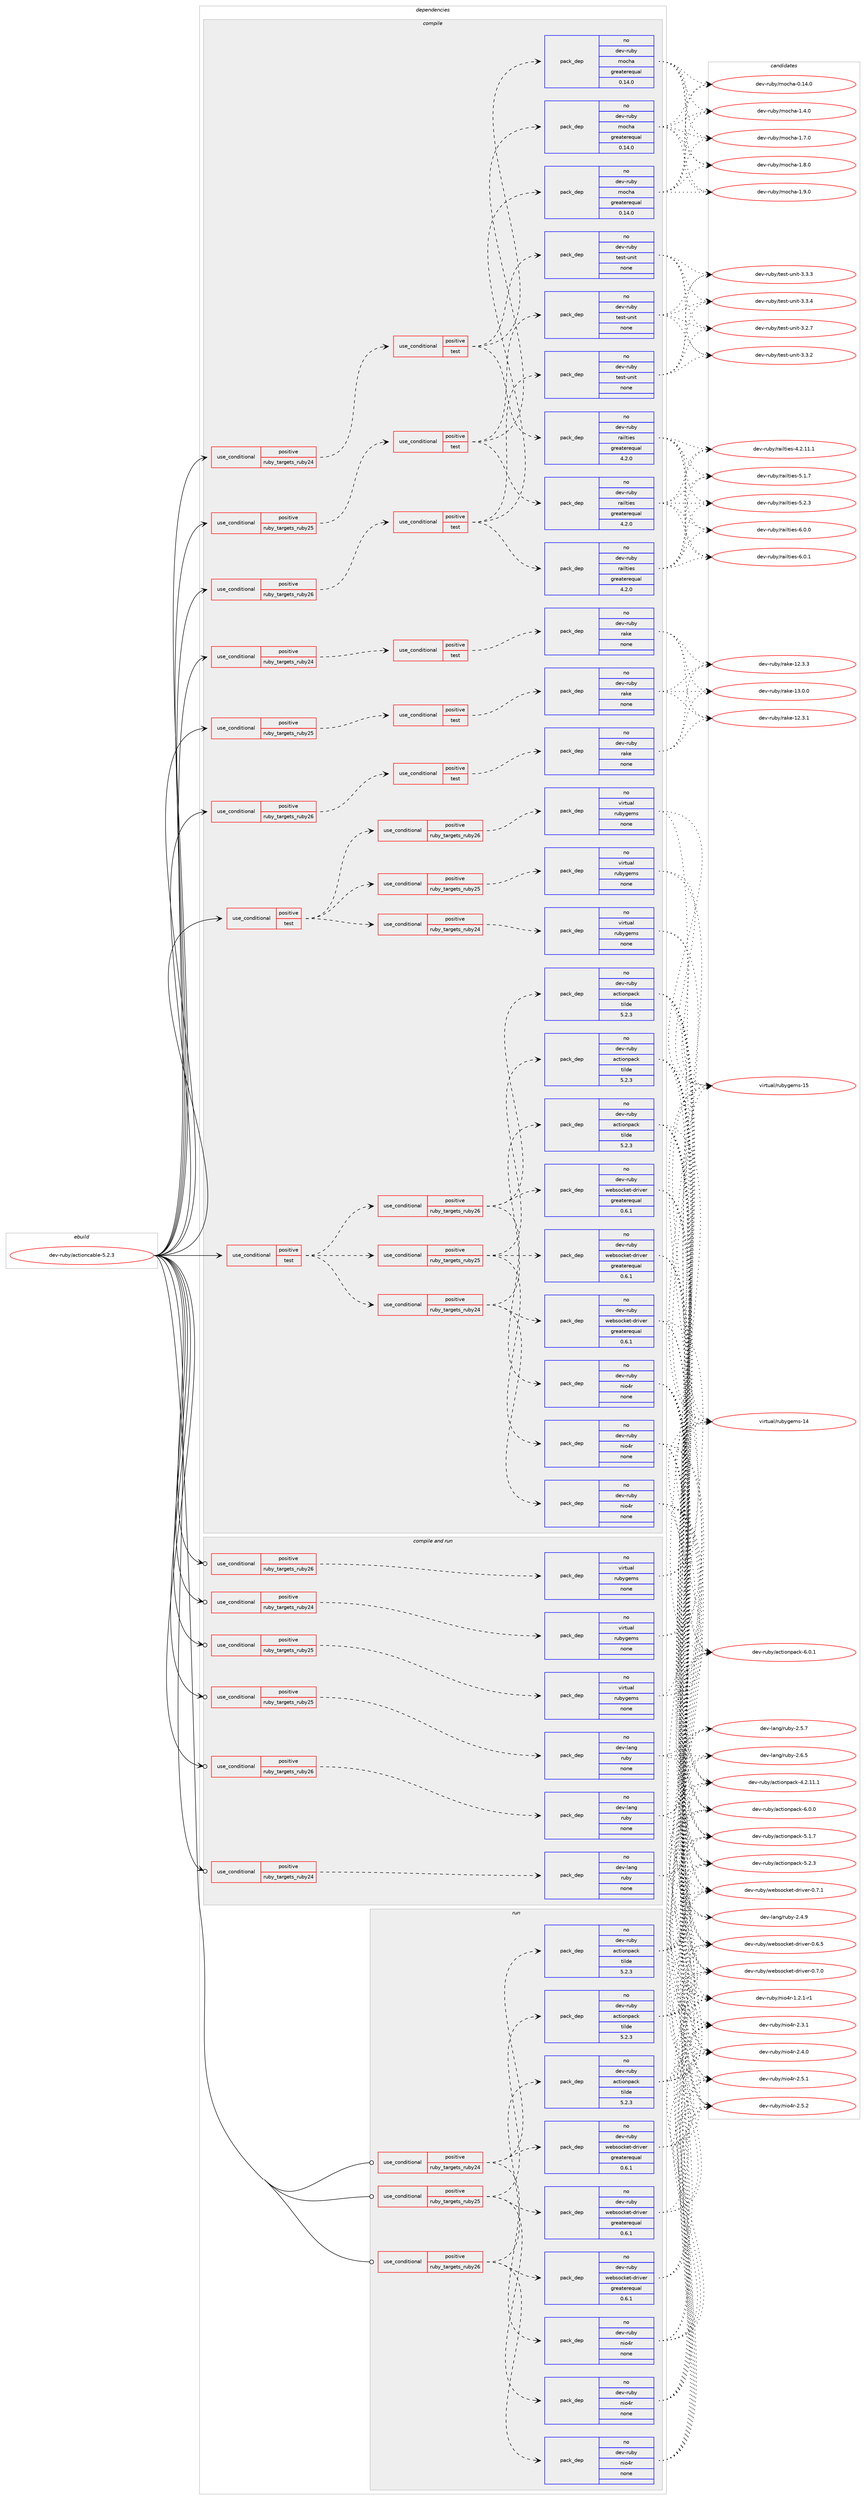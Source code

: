 digraph prolog {

# *************
# Graph options
# *************

newrank=true;
concentrate=true;
compound=true;
graph [rankdir=LR,fontname=Helvetica,fontsize=10,ranksep=1.5];#, ranksep=2.5, nodesep=0.2];
edge  [arrowhead=vee];
node  [fontname=Helvetica,fontsize=10];

# **********
# The ebuild
# **********

subgraph cluster_leftcol {
color=gray;
rank=same;
label=<<i>ebuild</i>>;
id [label="dev-ruby/actioncable-5.2.3", color=red, width=4, href="../dev-ruby/actioncable-5.2.3.svg"];
}

# ****************
# The dependencies
# ****************

subgraph cluster_midcol {
color=gray;
label=<<i>dependencies</i>>;
subgraph cluster_compile {
fillcolor="#eeeeee";
style=filled;
label=<<i>compile</i>>;
subgraph cond156810 {
dependency673893 [label=<<TABLE BORDER="0" CELLBORDER="1" CELLSPACING="0" CELLPADDING="4"><TR><TD ROWSPAN="3" CELLPADDING="10">use_conditional</TD></TR><TR><TD>positive</TD></TR><TR><TD>ruby_targets_ruby24</TD></TR></TABLE>>, shape=none, color=red];
subgraph cond156811 {
dependency673894 [label=<<TABLE BORDER="0" CELLBORDER="1" CELLSPACING="0" CELLPADDING="4"><TR><TD ROWSPAN="3" CELLPADDING="10">use_conditional</TD></TR><TR><TD>positive</TD></TR><TR><TD>test</TD></TR></TABLE>>, shape=none, color=red];
subgraph pack505177 {
dependency673895 [label=<<TABLE BORDER="0" CELLBORDER="1" CELLSPACING="0" CELLPADDING="4" WIDTH="220"><TR><TD ROWSPAN="6" CELLPADDING="30">pack_dep</TD></TR><TR><TD WIDTH="110">no</TD></TR><TR><TD>dev-ruby</TD></TR><TR><TD>railties</TD></TR><TR><TD>greaterequal</TD></TR><TR><TD>4.2.0</TD></TR></TABLE>>, shape=none, color=blue];
}
dependency673894:e -> dependency673895:w [weight=20,style="dashed",arrowhead="vee"];
subgraph pack505178 {
dependency673896 [label=<<TABLE BORDER="0" CELLBORDER="1" CELLSPACING="0" CELLPADDING="4" WIDTH="220"><TR><TD ROWSPAN="6" CELLPADDING="30">pack_dep</TD></TR><TR><TD WIDTH="110">no</TD></TR><TR><TD>dev-ruby</TD></TR><TR><TD>test-unit</TD></TR><TR><TD>none</TD></TR><TR><TD></TD></TR></TABLE>>, shape=none, color=blue];
}
dependency673894:e -> dependency673896:w [weight=20,style="dashed",arrowhead="vee"];
subgraph pack505179 {
dependency673897 [label=<<TABLE BORDER="0" CELLBORDER="1" CELLSPACING="0" CELLPADDING="4" WIDTH="220"><TR><TD ROWSPAN="6" CELLPADDING="30">pack_dep</TD></TR><TR><TD WIDTH="110">no</TD></TR><TR><TD>dev-ruby</TD></TR><TR><TD>mocha</TD></TR><TR><TD>greaterequal</TD></TR><TR><TD>0.14.0</TD></TR></TABLE>>, shape=none, color=blue];
}
dependency673894:e -> dependency673897:w [weight=20,style="dashed",arrowhead="vee"];
}
dependency673893:e -> dependency673894:w [weight=20,style="dashed",arrowhead="vee"];
}
id:e -> dependency673893:w [weight=20,style="solid",arrowhead="vee"];
subgraph cond156812 {
dependency673898 [label=<<TABLE BORDER="0" CELLBORDER="1" CELLSPACING="0" CELLPADDING="4"><TR><TD ROWSPAN="3" CELLPADDING="10">use_conditional</TD></TR><TR><TD>positive</TD></TR><TR><TD>ruby_targets_ruby24</TD></TR></TABLE>>, shape=none, color=red];
subgraph cond156813 {
dependency673899 [label=<<TABLE BORDER="0" CELLBORDER="1" CELLSPACING="0" CELLPADDING="4"><TR><TD ROWSPAN="3" CELLPADDING="10">use_conditional</TD></TR><TR><TD>positive</TD></TR><TR><TD>test</TD></TR></TABLE>>, shape=none, color=red];
subgraph pack505180 {
dependency673900 [label=<<TABLE BORDER="0" CELLBORDER="1" CELLSPACING="0" CELLPADDING="4" WIDTH="220"><TR><TD ROWSPAN="6" CELLPADDING="30">pack_dep</TD></TR><TR><TD WIDTH="110">no</TD></TR><TR><TD>dev-ruby</TD></TR><TR><TD>rake</TD></TR><TR><TD>none</TD></TR><TR><TD></TD></TR></TABLE>>, shape=none, color=blue];
}
dependency673899:e -> dependency673900:w [weight=20,style="dashed",arrowhead="vee"];
}
dependency673898:e -> dependency673899:w [weight=20,style="dashed",arrowhead="vee"];
}
id:e -> dependency673898:w [weight=20,style="solid",arrowhead="vee"];
subgraph cond156814 {
dependency673901 [label=<<TABLE BORDER="0" CELLBORDER="1" CELLSPACING="0" CELLPADDING="4"><TR><TD ROWSPAN="3" CELLPADDING="10">use_conditional</TD></TR><TR><TD>positive</TD></TR><TR><TD>ruby_targets_ruby25</TD></TR></TABLE>>, shape=none, color=red];
subgraph cond156815 {
dependency673902 [label=<<TABLE BORDER="0" CELLBORDER="1" CELLSPACING="0" CELLPADDING="4"><TR><TD ROWSPAN="3" CELLPADDING="10">use_conditional</TD></TR><TR><TD>positive</TD></TR><TR><TD>test</TD></TR></TABLE>>, shape=none, color=red];
subgraph pack505181 {
dependency673903 [label=<<TABLE BORDER="0" CELLBORDER="1" CELLSPACING="0" CELLPADDING="4" WIDTH="220"><TR><TD ROWSPAN="6" CELLPADDING="30">pack_dep</TD></TR><TR><TD WIDTH="110">no</TD></TR><TR><TD>dev-ruby</TD></TR><TR><TD>railties</TD></TR><TR><TD>greaterequal</TD></TR><TR><TD>4.2.0</TD></TR></TABLE>>, shape=none, color=blue];
}
dependency673902:e -> dependency673903:w [weight=20,style="dashed",arrowhead="vee"];
subgraph pack505182 {
dependency673904 [label=<<TABLE BORDER="0" CELLBORDER="1" CELLSPACING="0" CELLPADDING="4" WIDTH="220"><TR><TD ROWSPAN="6" CELLPADDING="30">pack_dep</TD></TR><TR><TD WIDTH="110">no</TD></TR><TR><TD>dev-ruby</TD></TR><TR><TD>test-unit</TD></TR><TR><TD>none</TD></TR><TR><TD></TD></TR></TABLE>>, shape=none, color=blue];
}
dependency673902:e -> dependency673904:w [weight=20,style="dashed",arrowhead="vee"];
subgraph pack505183 {
dependency673905 [label=<<TABLE BORDER="0" CELLBORDER="1" CELLSPACING="0" CELLPADDING="4" WIDTH="220"><TR><TD ROWSPAN="6" CELLPADDING="30">pack_dep</TD></TR><TR><TD WIDTH="110">no</TD></TR><TR><TD>dev-ruby</TD></TR><TR><TD>mocha</TD></TR><TR><TD>greaterequal</TD></TR><TR><TD>0.14.0</TD></TR></TABLE>>, shape=none, color=blue];
}
dependency673902:e -> dependency673905:w [weight=20,style="dashed",arrowhead="vee"];
}
dependency673901:e -> dependency673902:w [weight=20,style="dashed",arrowhead="vee"];
}
id:e -> dependency673901:w [weight=20,style="solid",arrowhead="vee"];
subgraph cond156816 {
dependency673906 [label=<<TABLE BORDER="0" CELLBORDER="1" CELLSPACING="0" CELLPADDING="4"><TR><TD ROWSPAN="3" CELLPADDING="10">use_conditional</TD></TR><TR><TD>positive</TD></TR><TR><TD>ruby_targets_ruby25</TD></TR></TABLE>>, shape=none, color=red];
subgraph cond156817 {
dependency673907 [label=<<TABLE BORDER="0" CELLBORDER="1" CELLSPACING="0" CELLPADDING="4"><TR><TD ROWSPAN="3" CELLPADDING="10">use_conditional</TD></TR><TR><TD>positive</TD></TR><TR><TD>test</TD></TR></TABLE>>, shape=none, color=red];
subgraph pack505184 {
dependency673908 [label=<<TABLE BORDER="0" CELLBORDER="1" CELLSPACING="0" CELLPADDING="4" WIDTH="220"><TR><TD ROWSPAN="6" CELLPADDING="30">pack_dep</TD></TR><TR><TD WIDTH="110">no</TD></TR><TR><TD>dev-ruby</TD></TR><TR><TD>rake</TD></TR><TR><TD>none</TD></TR><TR><TD></TD></TR></TABLE>>, shape=none, color=blue];
}
dependency673907:e -> dependency673908:w [weight=20,style="dashed",arrowhead="vee"];
}
dependency673906:e -> dependency673907:w [weight=20,style="dashed",arrowhead="vee"];
}
id:e -> dependency673906:w [weight=20,style="solid",arrowhead="vee"];
subgraph cond156818 {
dependency673909 [label=<<TABLE BORDER="0" CELLBORDER="1" CELLSPACING="0" CELLPADDING="4"><TR><TD ROWSPAN="3" CELLPADDING="10">use_conditional</TD></TR><TR><TD>positive</TD></TR><TR><TD>ruby_targets_ruby26</TD></TR></TABLE>>, shape=none, color=red];
subgraph cond156819 {
dependency673910 [label=<<TABLE BORDER="0" CELLBORDER="1" CELLSPACING="0" CELLPADDING="4"><TR><TD ROWSPAN="3" CELLPADDING="10">use_conditional</TD></TR><TR><TD>positive</TD></TR><TR><TD>test</TD></TR></TABLE>>, shape=none, color=red];
subgraph pack505185 {
dependency673911 [label=<<TABLE BORDER="0" CELLBORDER="1" CELLSPACING="0" CELLPADDING="4" WIDTH="220"><TR><TD ROWSPAN="6" CELLPADDING="30">pack_dep</TD></TR><TR><TD WIDTH="110">no</TD></TR><TR><TD>dev-ruby</TD></TR><TR><TD>railties</TD></TR><TR><TD>greaterequal</TD></TR><TR><TD>4.2.0</TD></TR></TABLE>>, shape=none, color=blue];
}
dependency673910:e -> dependency673911:w [weight=20,style="dashed",arrowhead="vee"];
subgraph pack505186 {
dependency673912 [label=<<TABLE BORDER="0" CELLBORDER="1" CELLSPACING="0" CELLPADDING="4" WIDTH="220"><TR><TD ROWSPAN="6" CELLPADDING="30">pack_dep</TD></TR><TR><TD WIDTH="110">no</TD></TR><TR><TD>dev-ruby</TD></TR><TR><TD>test-unit</TD></TR><TR><TD>none</TD></TR><TR><TD></TD></TR></TABLE>>, shape=none, color=blue];
}
dependency673910:e -> dependency673912:w [weight=20,style="dashed",arrowhead="vee"];
subgraph pack505187 {
dependency673913 [label=<<TABLE BORDER="0" CELLBORDER="1" CELLSPACING="0" CELLPADDING="4" WIDTH="220"><TR><TD ROWSPAN="6" CELLPADDING="30">pack_dep</TD></TR><TR><TD WIDTH="110">no</TD></TR><TR><TD>dev-ruby</TD></TR><TR><TD>mocha</TD></TR><TR><TD>greaterequal</TD></TR><TR><TD>0.14.0</TD></TR></TABLE>>, shape=none, color=blue];
}
dependency673910:e -> dependency673913:w [weight=20,style="dashed",arrowhead="vee"];
}
dependency673909:e -> dependency673910:w [weight=20,style="dashed",arrowhead="vee"];
}
id:e -> dependency673909:w [weight=20,style="solid",arrowhead="vee"];
subgraph cond156820 {
dependency673914 [label=<<TABLE BORDER="0" CELLBORDER="1" CELLSPACING="0" CELLPADDING="4"><TR><TD ROWSPAN="3" CELLPADDING="10">use_conditional</TD></TR><TR><TD>positive</TD></TR><TR><TD>ruby_targets_ruby26</TD></TR></TABLE>>, shape=none, color=red];
subgraph cond156821 {
dependency673915 [label=<<TABLE BORDER="0" CELLBORDER="1" CELLSPACING="0" CELLPADDING="4"><TR><TD ROWSPAN="3" CELLPADDING="10">use_conditional</TD></TR><TR><TD>positive</TD></TR><TR><TD>test</TD></TR></TABLE>>, shape=none, color=red];
subgraph pack505188 {
dependency673916 [label=<<TABLE BORDER="0" CELLBORDER="1" CELLSPACING="0" CELLPADDING="4" WIDTH="220"><TR><TD ROWSPAN="6" CELLPADDING="30">pack_dep</TD></TR><TR><TD WIDTH="110">no</TD></TR><TR><TD>dev-ruby</TD></TR><TR><TD>rake</TD></TR><TR><TD>none</TD></TR><TR><TD></TD></TR></TABLE>>, shape=none, color=blue];
}
dependency673915:e -> dependency673916:w [weight=20,style="dashed",arrowhead="vee"];
}
dependency673914:e -> dependency673915:w [weight=20,style="dashed",arrowhead="vee"];
}
id:e -> dependency673914:w [weight=20,style="solid",arrowhead="vee"];
subgraph cond156822 {
dependency673917 [label=<<TABLE BORDER="0" CELLBORDER="1" CELLSPACING="0" CELLPADDING="4"><TR><TD ROWSPAN="3" CELLPADDING="10">use_conditional</TD></TR><TR><TD>positive</TD></TR><TR><TD>test</TD></TR></TABLE>>, shape=none, color=red];
subgraph cond156823 {
dependency673918 [label=<<TABLE BORDER="0" CELLBORDER="1" CELLSPACING="0" CELLPADDING="4"><TR><TD ROWSPAN="3" CELLPADDING="10">use_conditional</TD></TR><TR><TD>positive</TD></TR><TR><TD>ruby_targets_ruby24</TD></TR></TABLE>>, shape=none, color=red];
subgraph pack505189 {
dependency673919 [label=<<TABLE BORDER="0" CELLBORDER="1" CELLSPACING="0" CELLPADDING="4" WIDTH="220"><TR><TD ROWSPAN="6" CELLPADDING="30">pack_dep</TD></TR><TR><TD WIDTH="110">no</TD></TR><TR><TD>dev-ruby</TD></TR><TR><TD>actionpack</TD></TR><TR><TD>tilde</TD></TR><TR><TD>5.2.3</TD></TR></TABLE>>, shape=none, color=blue];
}
dependency673918:e -> dependency673919:w [weight=20,style="dashed",arrowhead="vee"];
subgraph pack505190 {
dependency673920 [label=<<TABLE BORDER="0" CELLBORDER="1" CELLSPACING="0" CELLPADDING="4" WIDTH="220"><TR><TD ROWSPAN="6" CELLPADDING="30">pack_dep</TD></TR><TR><TD WIDTH="110">no</TD></TR><TR><TD>dev-ruby</TD></TR><TR><TD>nio4r</TD></TR><TR><TD>none</TD></TR><TR><TD></TD></TR></TABLE>>, shape=none, color=blue];
}
dependency673918:e -> dependency673920:w [weight=20,style="dashed",arrowhead="vee"];
subgraph pack505191 {
dependency673921 [label=<<TABLE BORDER="0" CELLBORDER="1" CELLSPACING="0" CELLPADDING="4" WIDTH="220"><TR><TD ROWSPAN="6" CELLPADDING="30">pack_dep</TD></TR><TR><TD WIDTH="110">no</TD></TR><TR><TD>dev-ruby</TD></TR><TR><TD>websocket-driver</TD></TR><TR><TD>greaterequal</TD></TR><TR><TD>0.6.1</TD></TR></TABLE>>, shape=none, color=blue];
}
dependency673918:e -> dependency673921:w [weight=20,style="dashed",arrowhead="vee"];
}
dependency673917:e -> dependency673918:w [weight=20,style="dashed",arrowhead="vee"];
subgraph cond156824 {
dependency673922 [label=<<TABLE BORDER="0" CELLBORDER="1" CELLSPACING="0" CELLPADDING="4"><TR><TD ROWSPAN="3" CELLPADDING="10">use_conditional</TD></TR><TR><TD>positive</TD></TR><TR><TD>ruby_targets_ruby25</TD></TR></TABLE>>, shape=none, color=red];
subgraph pack505192 {
dependency673923 [label=<<TABLE BORDER="0" CELLBORDER="1" CELLSPACING="0" CELLPADDING="4" WIDTH="220"><TR><TD ROWSPAN="6" CELLPADDING="30">pack_dep</TD></TR><TR><TD WIDTH="110">no</TD></TR><TR><TD>dev-ruby</TD></TR><TR><TD>actionpack</TD></TR><TR><TD>tilde</TD></TR><TR><TD>5.2.3</TD></TR></TABLE>>, shape=none, color=blue];
}
dependency673922:e -> dependency673923:w [weight=20,style="dashed",arrowhead="vee"];
subgraph pack505193 {
dependency673924 [label=<<TABLE BORDER="0" CELLBORDER="1" CELLSPACING="0" CELLPADDING="4" WIDTH="220"><TR><TD ROWSPAN="6" CELLPADDING="30">pack_dep</TD></TR><TR><TD WIDTH="110">no</TD></TR><TR><TD>dev-ruby</TD></TR><TR><TD>nio4r</TD></TR><TR><TD>none</TD></TR><TR><TD></TD></TR></TABLE>>, shape=none, color=blue];
}
dependency673922:e -> dependency673924:w [weight=20,style="dashed",arrowhead="vee"];
subgraph pack505194 {
dependency673925 [label=<<TABLE BORDER="0" CELLBORDER="1" CELLSPACING="0" CELLPADDING="4" WIDTH="220"><TR><TD ROWSPAN="6" CELLPADDING="30">pack_dep</TD></TR><TR><TD WIDTH="110">no</TD></TR><TR><TD>dev-ruby</TD></TR><TR><TD>websocket-driver</TD></TR><TR><TD>greaterequal</TD></TR><TR><TD>0.6.1</TD></TR></TABLE>>, shape=none, color=blue];
}
dependency673922:e -> dependency673925:w [weight=20,style="dashed",arrowhead="vee"];
}
dependency673917:e -> dependency673922:w [weight=20,style="dashed",arrowhead="vee"];
subgraph cond156825 {
dependency673926 [label=<<TABLE BORDER="0" CELLBORDER="1" CELLSPACING="0" CELLPADDING="4"><TR><TD ROWSPAN="3" CELLPADDING="10">use_conditional</TD></TR><TR><TD>positive</TD></TR><TR><TD>ruby_targets_ruby26</TD></TR></TABLE>>, shape=none, color=red];
subgraph pack505195 {
dependency673927 [label=<<TABLE BORDER="0" CELLBORDER="1" CELLSPACING="0" CELLPADDING="4" WIDTH="220"><TR><TD ROWSPAN="6" CELLPADDING="30">pack_dep</TD></TR><TR><TD WIDTH="110">no</TD></TR><TR><TD>dev-ruby</TD></TR><TR><TD>actionpack</TD></TR><TR><TD>tilde</TD></TR><TR><TD>5.2.3</TD></TR></TABLE>>, shape=none, color=blue];
}
dependency673926:e -> dependency673927:w [weight=20,style="dashed",arrowhead="vee"];
subgraph pack505196 {
dependency673928 [label=<<TABLE BORDER="0" CELLBORDER="1" CELLSPACING="0" CELLPADDING="4" WIDTH="220"><TR><TD ROWSPAN="6" CELLPADDING="30">pack_dep</TD></TR><TR><TD WIDTH="110">no</TD></TR><TR><TD>dev-ruby</TD></TR><TR><TD>nio4r</TD></TR><TR><TD>none</TD></TR><TR><TD></TD></TR></TABLE>>, shape=none, color=blue];
}
dependency673926:e -> dependency673928:w [weight=20,style="dashed",arrowhead="vee"];
subgraph pack505197 {
dependency673929 [label=<<TABLE BORDER="0" CELLBORDER="1" CELLSPACING="0" CELLPADDING="4" WIDTH="220"><TR><TD ROWSPAN="6" CELLPADDING="30">pack_dep</TD></TR><TR><TD WIDTH="110">no</TD></TR><TR><TD>dev-ruby</TD></TR><TR><TD>websocket-driver</TD></TR><TR><TD>greaterequal</TD></TR><TR><TD>0.6.1</TD></TR></TABLE>>, shape=none, color=blue];
}
dependency673926:e -> dependency673929:w [weight=20,style="dashed",arrowhead="vee"];
}
dependency673917:e -> dependency673926:w [weight=20,style="dashed",arrowhead="vee"];
}
id:e -> dependency673917:w [weight=20,style="solid",arrowhead="vee"];
subgraph cond156826 {
dependency673930 [label=<<TABLE BORDER="0" CELLBORDER="1" CELLSPACING="0" CELLPADDING="4"><TR><TD ROWSPAN="3" CELLPADDING="10">use_conditional</TD></TR><TR><TD>positive</TD></TR><TR><TD>test</TD></TR></TABLE>>, shape=none, color=red];
subgraph cond156827 {
dependency673931 [label=<<TABLE BORDER="0" CELLBORDER="1" CELLSPACING="0" CELLPADDING="4"><TR><TD ROWSPAN="3" CELLPADDING="10">use_conditional</TD></TR><TR><TD>positive</TD></TR><TR><TD>ruby_targets_ruby24</TD></TR></TABLE>>, shape=none, color=red];
subgraph pack505198 {
dependency673932 [label=<<TABLE BORDER="0" CELLBORDER="1" CELLSPACING="0" CELLPADDING="4" WIDTH="220"><TR><TD ROWSPAN="6" CELLPADDING="30">pack_dep</TD></TR><TR><TD WIDTH="110">no</TD></TR><TR><TD>virtual</TD></TR><TR><TD>rubygems</TD></TR><TR><TD>none</TD></TR><TR><TD></TD></TR></TABLE>>, shape=none, color=blue];
}
dependency673931:e -> dependency673932:w [weight=20,style="dashed",arrowhead="vee"];
}
dependency673930:e -> dependency673931:w [weight=20,style="dashed",arrowhead="vee"];
subgraph cond156828 {
dependency673933 [label=<<TABLE BORDER="0" CELLBORDER="1" CELLSPACING="0" CELLPADDING="4"><TR><TD ROWSPAN="3" CELLPADDING="10">use_conditional</TD></TR><TR><TD>positive</TD></TR><TR><TD>ruby_targets_ruby25</TD></TR></TABLE>>, shape=none, color=red];
subgraph pack505199 {
dependency673934 [label=<<TABLE BORDER="0" CELLBORDER="1" CELLSPACING="0" CELLPADDING="4" WIDTH="220"><TR><TD ROWSPAN="6" CELLPADDING="30">pack_dep</TD></TR><TR><TD WIDTH="110">no</TD></TR><TR><TD>virtual</TD></TR><TR><TD>rubygems</TD></TR><TR><TD>none</TD></TR><TR><TD></TD></TR></TABLE>>, shape=none, color=blue];
}
dependency673933:e -> dependency673934:w [weight=20,style="dashed",arrowhead="vee"];
}
dependency673930:e -> dependency673933:w [weight=20,style="dashed",arrowhead="vee"];
subgraph cond156829 {
dependency673935 [label=<<TABLE BORDER="0" CELLBORDER="1" CELLSPACING="0" CELLPADDING="4"><TR><TD ROWSPAN="3" CELLPADDING="10">use_conditional</TD></TR><TR><TD>positive</TD></TR><TR><TD>ruby_targets_ruby26</TD></TR></TABLE>>, shape=none, color=red];
subgraph pack505200 {
dependency673936 [label=<<TABLE BORDER="0" CELLBORDER="1" CELLSPACING="0" CELLPADDING="4" WIDTH="220"><TR><TD ROWSPAN="6" CELLPADDING="30">pack_dep</TD></TR><TR><TD WIDTH="110">no</TD></TR><TR><TD>virtual</TD></TR><TR><TD>rubygems</TD></TR><TR><TD>none</TD></TR><TR><TD></TD></TR></TABLE>>, shape=none, color=blue];
}
dependency673935:e -> dependency673936:w [weight=20,style="dashed",arrowhead="vee"];
}
dependency673930:e -> dependency673935:w [weight=20,style="dashed",arrowhead="vee"];
}
id:e -> dependency673930:w [weight=20,style="solid",arrowhead="vee"];
}
subgraph cluster_compileandrun {
fillcolor="#eeeeee";
style=filled;
label=<<i>compile and run</i>>;
subgraph cond156830 {
dependency673937 [label=<<TABLE BORDER="0" CELLBORDER="1" CELLSPACING="0" CELLPADDING="4"><TR><TD ROWSPAN="3" CELLPADDING="10">use_conditional</TD></TR><TR><TD>positive</TD></TR><TR><TD>ruby_targets_ruby24</TD></TR></TABLE>>, shape=none, color=red];
subgraph pack505201 {
dependency673938 [label=<<TABLE BORDER="0" CELLBORDER="1" CELLSPACING="0" CELLPADDING="4" WIDTH="220"><TR><TD ROWSPAN="6" CELLPADDING="30">pack_dep</TD></TR><TR><TD WIDTH="110">no</TD></TR><TR><TD>dev-lang</TD></TR><TR><TD>ruby</TD></TR><TR><TD>none</TD></TR><TR><TD></TD></TR></TABLE>>, shape=none, color=blue];
}
dependency673937:e -> dependency673938:w [weight=20,style="dashed",arrowhead="vee"];
}
id:e -> dependency673937:w [weight=20,style="solid",arrowhead="odotvee"];
subgraph cond156831 {
dependency673939 [label=<<TABLE BORDER="0" CELLBORDER="1" CELLSPACING="0" CELLPADDING="4"><TR><TD ROWSPAN="3" CELLPADDING="10">use_conditional</TD></TR><TR><TD>positive</TD></TR><TR><TD>ruby_targets_ruby24</TD></TR></TABLE>>, shape=none, color=red];
subgraph pack505202 {
dependency673940 [label=<<TABLE BORDER="0" CELLBORDER="1" CELLSPACING="0" CELLPADDING="4" WIDTH="220"><TR><TD ROWSPAN="6" CELLPADDING="30">pack_dep</TD></TR><TR><TD WIDTH="110">no</TD></TR><TR><TD>virtual</TD></TR><TR><TD>rubygems</TD></TR><TR><TD>none</TD></TR><TR><TD></TD></TR></TABLE>>, shape=none, color=blue];
}
dependency673939:e -> dependency673940:w [weight=20,style="dashed",arrowhead="vee"];
}
id:e -> dependency673939:w [weight=20,style="solid",arrowhead="odotvee"];
subgraph cond156832 {
dependency673941 [label=<<TABLE BORDER="0" CELLBORDER="1" CELLSPACING="0" CELLPADDING="4"><TR><TD ROWSPAN="3" CELLPADDING="10">use_conditional</TD></TR><TR><TD>positive</TD></TR><TR><TD>ruby_targets_ruby25</TD></TR></TABLE>>, shape=none, color=red];
subgraph pack505203 {
dependency673942 [label=<<TABLE BORDER="0" CELLBORDER="1" CELLSPACING="0" CELLPADDING="4" WIDTH="220"><TR><TD ROWSPAN="6" CELLPADDING="30">pack_dep</TD></TR><TR><TD WIDTH="110">no</TD></TR><TR><TD>dev-lang</TD></TR><TR><TD>ruby</TD></TR><TR><TD>none</TD></TR><TR><TD></TD></TR></TABLE>>, shape=none, color=blue];
}
dependency673941:e -> dependency673942:w [weight=20,style="dashed",arrowhead="vee"];
}
id:e -> dependency673941:w [weight=20,style="solid",arrowhead="odotvee"];
subgraph cond156833 {
dependency673943 [label=<<TABLE BORDER="0" CELLBORDER="1" CELLSPACING="0" CELLPADDING="4"><TR><TD ROWSPAN="3" CELLPADDING="10">use_conditional</TD></TR><TR><TD>positive</TD></TR><TR><TD>ruby_targets_ruby25</TD></TR></TABLE>>, shape=none, color=red];
subgraph pack505204 {
dependency673944 [label=<<TABLE BORDER="0" CELLBORDER="1" CELLSPACING="0" CELLPADDING="4" WIDTH="220"><TR><TD ROWSPAN="6" CELLPADDING="30">pack_dep</TD></TR><TR><TD WIDTH="110">no</TD></TR><TR><TD>virtual</TD></TR><TR><TD>rubygems</TD></TR><TR><TD>none</TD></TR><TR><TD></TD></TR></TABLE>>, shape=none, color=blue];
}
dependency673943:e -> dependency673944:w [weight=20,style="dashed",arrowhead="vee"];
}
id:e -> dependency673943:w [weight=20,style="solid",arrowhead="odotvee"];
subgraph cond156834 {
dependency673945 [label=<<TABLE BORDER="0" CELLBORDER="1" CELLSPACING="0" CELLPADDING="4"><TR><TD ROWSPAN="3" CELLPADDING="10">use_conditional</TD></TR><TR><TD>positive</TD></TR><TR><TD>ruby_targets_ruby26</TD></TR></TABLE>>, shape=none, color=red];
subgraph pack505205 {
dependency673946 [label=<<TABLE BORDER="0" CELLBORDER="1" CELLSPACING="0" CELLPADDING="4" WIDTH="220"><TR><TD ROWSPAN="6" CELLPADDING="30">pack_dep</TD></TR><TR><TD WIDTH="110">no</TD></TR><TR><TD>dev-lang</TD></TR><TR><TD>ruby</TD></TR><TR><TD>none</TD></TR><TR><TD></TD></TR></TABLE>>, shape=none, color=blue];
}
dependency673945:e -> dependency673946:w [weight=20,style="dashed",arrowhead="vee"];
}
id:e -> dependency673945:w [weight=20,style="solid",arrowhead="odotvee"];
subgraph cond156835 {
dependency673947 [label=<<TABLE BORDER="0" CELLBORDER="1" CELLSPACING="0" CELLPADDING="4"><TR><TD ROWSPAN="3" CELLPADDING="10">use_conditional</TD></TR><TR><TD>positive</TD></TR><TR><TD>ruby_targets_ruby26</TD></TR></TABLE>>, shape=none, color=red];
subgraph pack505206 {
dependency673948 [label=<<TABLE BORDER="0" CELLBORDER="1" CELLSPACING="0" CELLPADDING="4" WIDTH="220"><TR><TD ROWSPAN="6" CELLPADDING="30">pack_dep</TD></TR><TR><TD WIDTH="110">no</TD></TR><TR><TD>virtual</TD></TR><TR><TD>rubygems</TD></TR><TR><TD>none</TD></TR><TR><TD></TD></TR></TABLE>>, shape=none, color=blue];
}
dependency673947:e -> dependency673948:w [weight=20,style="dashed",arrowhead="vee"];
}
id:e -> dependency673947:w [weight=20,style="solid",arrowhead="odotvee"];
}
subgraph cluster_run {
fillcolor="#eeeeee";
style=filled;
label=<<i>run</i>>;
subgraph cond156836 {
dependency673949 [label=<<TABLE BORDER="0" CELLBORDER="1" CELLSPACING="0" CELLPADDING="4"><TR><TD ROWSPAN="3" CELLPADDING="10">use_conditional</TD></TR><TR><TD>positive</TD></TR><TR><TD>ruby_targets_ruby24</TD></TR></TABLE>>, shape=none, color=red];
subgraph pack505207 {
dependency673950 [label=<<TABLE BORDER="0" CELLBORDER="1" CELLSPACING="0" CELLPADDING="4" WIDTH="220"><TR><TD ROWSPAN="6" CELLPADDING="30">pack_dep</TD></TR><TR><TD WIDTH="110">no</TD></TR><TR><TD>dev-ruby</TD></TR><TR><TD>actionpack</TD></TR><TR><TD>tilde</TD></TR><TR><TD>5.2.3</TD></TR></TABLE>>, shape=none, color=blue];
}
dependency673949:e -> dependency673950:w [weight=20,style="dashed",arrowhead="vee"];
subgraph pack505208 {
dependency673951 [label=<<TABLE BORDER="0" CELLBORDER="1" CELLSPACING="0" CELLPADDING="4" WIDTH="220"><TR><TD ROWSPAN="6" CELLPADDING="30">pack_dep</TD></TR><TR><TD WIDTH="110">no</TD></TR><TR><TD>dev-ruby</TD></TR><TR><TD>nio4r</TD></TR><TR><TD>none</TD></TR><TR><TD></TD></TR></TABLE>>, shape=none, color=blue];
}
dependency673949:e -> dependency673951:w [weight=20,style="dashed",arrowhead="vee"];
subgraph pack505209 {
dependency673952 [label=<<TABLE BORDER="0" CELLBORDER="1" CELLSPACING="0" CELLPADDING="4" WIDTH="220"><TR><TD ROWSPAN="6" CELLPADDING="30">pack_dep</TD></TR><TR><TD WIDTH="110">no</TD></TR><TR><TD>dev-ruby</TD></TR><TR><TD>websocket-driver</TD></TR><TR><TD>greaterequal</TD></TR><TR><TD>0.6.1</TD></TR></TABLE>>, shape=none, color=blue];
}
dependency673949:e -> dependency673952:w [weight=20,style="dashed",arrowhead="vee"];
}
id:e -> dependency673949:w [weight=20,style="solid",arrowhead="odot"];
subgraph cond156837 {
dependency673953 [label=<<TABLE BORDER="0" CELLBORDER="1" CELLSPACING="0" CELLPADDING="4"><TR><TD ROWSPAN="3" CELLPADDING="10">use_conditional</TD></TR><TR><TD>positive</TD></TR><TR><TD>ruby_targets_ruby25</TD></TR></TABLE>>, shape=none, color=red];
subgraph pack505210 {
dependency673954 [label=<<TABLE BORDER="0" CELLBORDER="1" CELLSPACING="0" CELLPADDING="4" WIDTH="220"><TR><TD ROWSPAN="6" CELLPADDING="30">pack_dep</TD></TR><TR><TD WIDTH="110">no</TD></TR><TR><TD>dev-ruby</TD></TR><TR><TD>actionpack</TD></TR><TR><TD>tilde</TD></TR><TR><TD>5.2.3</TD></TR></TABLE>>, shape=none, color=blue];
}
dependency673953:e -> dependency673954:w [weight=20,style="dashed",arrowhead="vee"];
subgraph pack505211 {
dependency673955 [label=<<TABLE BORDER="0" CELLBORDER="1" CELLSPACING="0" CELLPADDING="4" WIDTH="220"><TR><TD ROWSPAN="6" CELLPADDING="30">pack_dep</TD></TR><TR><TD WIDTH="110">no</TD></TR><TR><TD>dev-ruby</TD></TR><TR><TD>nio4r</TD></TR><TR><TD>none</TD></TR><TR><TD></TD></TR></TABLE>>, shape=none, color=blue];
}
dependency673953:e -> dependency673955:w [weight=20,style="dashed",arrowhead="vee"];
subgraph pack505212 {
dependency673956 [label=<<TABLE BORDER="0" CELLBORDER="1" CELLSPACING="0" CELLPADDING="4" WIDTH="220"><TR><TD ROWSPAN="6" CELLPADDING="30">pack_dep</TD></TR><TR><TD WIDTH="110">no</TD></TR><TR><TD>dev-ruby</TD></TR><TR><TD>websocket-driver</TD></TR><TR><TD>greaterequal</TD></TR><TR><TD>0.6.1</TD></TR></TABLE>>, shape=none, color=blue];
}
dependency673953:e -> dependency673956:w [weight=20,style="dashed",arrowhead="vee"];
}
id:e -> dependency673953:w [weight=20,style="solid",arrowhead="odot"];
subgraph cond156838 {
dependency673957 [label=<<TABLE BORDER="0" CELLBORDER="1" CELLSPACING="0" CELLPADDING="4"><TR><TD ROWSPAN="3" CELLPADDING="10">use_conditional</TD></TR><TR><TD>positive</TD></TR><TR><TD>ruby_targets_ruby26</TD></TR></TABLE>>, shape=none, color=red];
subgraph pack505213 {
dependency673958 [label=<<TABLE BORDER="0" CELLBORDER="1" CELLSPACING="0" CELLPADDING="4" WIDTH="220"><TR><TD ROWSPAN="6" CELLPADDING="30">pack_dep</TD></TR><TR><TD WIDTH="110">no</TD></TR><TR><TD>dev-ruby</TD></TR><TR><TD>actionpack</TD></TR><TR><TD>tilde</TD></TR><TR><TD>5.2.3</TD></TR></TABLE>>, shape=none, color=blue];
}
dependency673957:e -> dependency673958:w [weight=20,style="dashed",arrowhead="vee"];
subgraph pack505214 {
dependency673959 [label=<<TABLE BORDER="0" CELLBORDER="1" CELLSPACING="0" CELLPADDING="4" WIDTH="220"><TR><TD ROWSPAN="6" CELLPADDING="30">pack_dep</TD></TR><TR><TD WIDTH="110">no</TD></TR><TR><TD>dev-ruby</TD></TR><TR><TD>nio4r</TD></TR><TR><TD>none</TD></TR><TR><TD></TD></TR></TABLE>>, shape=none, color=blue];
}
dependency673957:e -> dependency673959:w [weight=20,style="dashed",arrowhead="vee"];
subgraph pack505215 {
dependency673960 [label=<<TABLE BORDER="0" CELLBORDER="1" CELLSPACING="0" CELLPADDING="4" WIDTH="220"><TR><TD ROWSPAN="6" CELLPADDING="30">pack_dep</TD></TR><TR><TD WIDTH="110">no</TD></TR><TR><TD>dev-ruby</TD></TR><TR><TD>websocket-driver</TD></TR><TR><TD>greaterequal</TD></TR><TR><TD>0.6.1</TD></TR></TABLE>>, shape=none, color=blue];
}
dependency673957:e -> dependency673960:w [weight=20,style="dashed",arrowhead="vee"];
}
id:e -> dependency673957:w [weight=20,style="solid",arrowhead="odot"];
}
}

# **************
# The candidates
# **************

subgraph cluster_choices {
rank=same;
color=gray;
label=<<i>candidates</i>>;

subgraph choice505177 {
color=black;
nodesep=1;
choice10010111845114117981214711497105108116105101115455246504649494649 [label="dev-ruby/railties-4.2.11.1", color=red, width=4,href="../dev-ruby/railties-4.2.11.1.svg"];
choice10010111845114117981214711497105108116105101115455346494655 [label="dev-ruby/railties-5.1.7", color=red, width=4,href="../dev-ruby/railties-5.1.7.svg"];
choice10010111845114117981214711497105108116105101115455346504651 [label="dev-ruby/railties-5.2.3", color=red, width=4,href="../dev-ruby/railties-5.2.3.svg"];
choice10010111845114117981214711497105108116105101115455446484648 [label="dev-ruby/railties-6.0.0", color=red, width=4,href="../dev-ruby/railties-6.0.0.svg"];
choice10010111845114117981214711497105108116105101115455446484649 [label="dev-ruby/railties-6.0.1", color=red, width=4,href="../dev-ruby/railties-6.0.1.svg"];
dependency673895:e -> choice10010111845114117981214711497105108116105101115455246504649494649:w [style=dotted,weight="100"];
dependency673895:e -> choice10010111845114117981214711497105108116105101115455346494655:w [style=dotted,weight="100"];
dependency673895:e -> choice10010111845114117981214711497105108116105101115455346504651:w [style=dotted,weight="100"];
dependency673895:e -> choice10010111845114117981214711497105108116105101115455446484648:w [style=dotted,weight="100"];
dependency673895:e -> choice10010111845114117981214711497105108116105101115455446484649:w [style=dotted,weight="100"];
}
subgraph choice505178 {
color=black;
nodesep=1;
choice10010111845114117981214711610111511645117110105116455146504655 [label="dev-ruby/test-unit-3.2.7", color=red, width=4,href="../dev-ruby/test-unit-3.2.7.svg"];
choice10010111845114117981214711610111511645117110105116455146514650 [label="dev-ruby/test-unit-3.3.2", color=red, width=4,href="../dev-ruby/test-unit-3.3.2.svg"];
choice10010111845114117981214711610111511645117110105116455146514651 [label="dev-ruby/test-unit-3.3.3", color=red, width=4,href="../dev-ruby/test-unit-3.3.3.svg"];
choice10010111845114117981214711610111511645117110105116455146514652 [label="dev-ruby/test-unit-3.3.4", color=red, width=4,href="../dev-ruby/test-unit-3.3.4.svg"];
dependency673896:e -> choice10010111845114117981214711610111511645117110105116455146504655:w [style=dotted,weight="100"];
dependency673896:e -> choice10010111845114117981214711610111511645117110105116455146514650:w [style=dotted,weight="100"];
dependency673896:e -> choice10010111845114117981214711610111511645117110105116455146514651:w [style=dotted,weight="100"];
dependency673896:e -> choice10010111845114117981214711610111511645117110105116455146514652:w [style=dotted,weight="100"];
}
subgraph choice505179 {
color=black;
nodesep=1;
choice100101118451141179812147109111991049745484649524648 [label="dev-ruby/mocha-0.14.0", color=red, width=4,href="../dev-ruby/mocha-0.14.0.svg"];
choice1001011184511411798121471091119910497454946524648 [label="dev-ruby/mocha-1.4.0", color=red, width=4,href="../dev-ruby/mocha-1.4.0.svg"];
choice1001011184511411798121471091119910497454946554648 [label="dev-ruby/mocha-1.7.0", color=red, width=4,href="../dev-ruby/mocha-1.7.0.svg"];
choice1001011184511411798121471091119910497454946564648 [label="dev-ruby/mocha-1.8.0", color=red, width=4,href="../dev-ruby/mocha-1.8.0.svg"];
choice1001011184511411798121471091119910497454946574648 [label="dev-ruby/mocha-1.9.0", color=red, width=4,href="../dev-ruby/mocha-1.9.0.svg"];
dependency673897:e -> choice100101118451141179812147109111991049745484649524648:w [style=dotted,weight="100"];
dependency673897:e -> choice1001011184511411798121471091119910497454946524648:w [style=dotted,weight="100"];
dependency673897:e -> choice1001011184511411798121471091119910497454946554648:w [style=dotted,weight="100"];
dependency673897:e -> choice1001011184511411798121471091119910497454946564648:w [style=dotted,weight="100"];
dependency673897:e -> choice1001011184511411798121471091119910497454946574648:w [style=dotted,weight="100"];
}
subgraph choice505180 {
color=black;
nodesep=1;
choice1001011184511411798121471149710710145495046514649 [label="dev-ruby/rake-12.3.1", color=red, width=4,href="../dev-ruby/rake-12.3.1.svg"];
choice1001011184511411798121471149710710145495046514651 [label="dev-ruby/rake-12.3.3", color=red, width=4,href="../dev-ruby/rake-12.3.3.svg"];
choice1001011184511411798121471149710710145495146484648 [label="dev-ruby/rake-13.0.0", color=red, width=4,href="../dev-ruby/rake-13.0.0.svg"];
dependency673900:e -> choice1001011184511411798121471149710710145495046514649:w [style=dotted,weight="100"];
dependency673900:e -> choice1001011184511411798121471149710710145495046514651:w [style=dotted,weight="100"];
dependency673900:e -> choice1001011184511411798121471149710710145495146484648:w [style=dotted,weight="100"];
}
subgraph choice505181 {
color=black;
nodesep=1;
choice10010111845114117981214711497105108116105101115455246504649494649 [label="dev-ruby/railties-4.2.11.1", color=red, width=4,href="../dev-ruby/railties-4.2.11.1.svg"];
choice10010111845114117981214711497105108116105101115455346494655 [label="dev-ruby/railties-5.1.7", color=red, width=4,href="../dev-ruby/railties-5.1.7.svg"];
choice10010111845114117981214711497105108116105101115455346504651 [label="dev-ruby/railties-5.2.3", color=red, width=4,href="../dev-ruby/railties-5.2.3.svg"];
choice10010111845114117981214711497105108116105101115455446484648 [label="dev-ruby/railties-6.0.0", color=red, width=4,href="../dev-ruby/railties-6.0.0.svg"];
choice10010111845114117981214711497105108116105101115455446484649 [label="dev-ruby/railties-6.0.1", color=red, width=4,href="../dev-ruby/railties-6.0.1.svg"];
dependency673903:e -> choice10010111845114117981214711497105108116105101115455246504649494649:w [style=dotted,weight="100"];
dependency673903:e -> choice10010111845114117981214711497105108116105101115455346494655:w [style=dotted,weight="100"];
dependency673903:e -> choice10010111845114117981214711497105108116105101115455346504651:w [style=dotted,weight="100"];
dependency673903:e -> choice10010111845114117981214711497105108116105101115455446484648:w [style=dotted,weight="100"];
dependency673903:e -> choice10010111845114117981214711497105108116105101115455446484649:w [style=dotted,weight="100"];
}
subgraph choice505182 {
color=black;
nodesep=1;
choice10010111845114117981214711610111511645117110105116455146504655 [label="dev-ruby/test-unit-3.2.7", color=red, width=4,href="../dev-ruby/test-unit-3.2.7.svg"];
choice10010111845114117981214711610111511645117110105116455146514650 [label="dev-ruby/test-unit-3.3.2", color=red, width=4,href="../dev-ruby/test-unit-3.3.2.svg"];
choice10010111845114117981214711610111511645117110105116455146514651 [label="dev-ruby/test-unit-3.3.3", color=red, width=4,href="../dev-ruby/test-unit-3.3.3.svg"];
choice10010111845114117981214711610111511645117110105116455146514652 [label="dev-ruby/test-unit-3.3.4", color=red, width=4,href="../dev-ruby/test-unit-3.3.4.svg"];
dependency673904:e -> choice10010111845114117981214711610111511645117110105116455146504655:w [style=dotted,weight="100"];
dependency673904:e -> choice10010111845114117981214711610111511645117110105116455146514650:w [style=dotted,weight="100"];
dependency673904:e -> choice10010111845114117981214711610111511645117110105116455146514651:w [style=dotted,weight="100"];
dependency673904:e -> choice10010111845114117981214711610111511645117110105116455146514652:w [style=dotted,weight="100"];
}
subgraph choice505183 {
color=black;
nodesep=1;
choice100101118451141179812147109111991049745484649524648 [label="dev-ruby/mocha-0.14.0", color=red, width=4,href="../dev-ruby/mocha-0.14.0.svg"];
choice1001011184511411798121471091119910497454946524648 [label="dev-ruby/mocha-1.4.0", color=red, width=4,href="../dev-ruby/mocha-1.4.0.svg"];
choice1001011184511411798121471091119910497454946554648 [label="dev-ruby/mocha-1.7.0", color=red, width=4,href="../dev-ruby/mocha-1.7.0.svg"];
choice1001011184511411798121471091119910497454946564648 [label="dev-ruby/mocha-1.8.0", color=red, width=4,href="../dev-ruby/mocha-1.8.0.svg"];
choice1001011184511411798121471091119910497454946574648 [label="dev-ruby/mocha-1.9.0", color=red, width=4,href="../dev-ruby/mocha-1.9.0.svg"];
dependency673905:e -> choice100101118451141179812147109111991049745484649524648:w [style=dotted,weight="100"];
dependency673905:e -> choice1001011184511411798121471091119910497454946524648:w [style=dotted,weight="100"];
dependency673905:e -> choice1001011184511411798121471091119910497454946554648:w [style=dotted,weight="100"];
dependency673905:e -> choice1001011184511411798121471091119910497454946564648:w [style=dotted,weight="100"];
dependency673905:e -> choice1001011184511411798121471091119910497454946574648:w [style=dotted,weight="100"];
}
subgraph choice505184 {
color=black;
nodesep=1;
choice1001011184511411798121471149710710145495046514649 [label="dev-ruby/rake-12.3.1", color=red, width=4,href="../dev-ruby/rake-12.3.1.svg"];
choice1001011184511411798121471149710710145495046514651 [label="dev-ruby/rake-12.3.3", color=red, width=4,href="../dev-ruby/rake-12.3.3.svg"];
choice1001011184511411798121471149710710145495146484648 [label="dev-ruby/rake-13.0.0", color=red, width=4,href="../dev-ruby/rake-13.0.0.svg"];
dependency673908:e -> choice1001011184511411798121471149710710145495046514649:w [style=dotted,weight="100"];
dependency673908:e -> choice1001011184511411798121471149710710145495046514651:w [style=dotted,weight="100"];
dependency673908:e -> choice1001011184511411798121471149710710145495146484648:w [style=dotted,weight="100"];
}
subgraph choice505185 {
color=black;
nodesep=1;
choice10010111845114117981214711497105108116105101115455246504649494649 [label="dev-ruby/railties-4.2.11.1", color=red, width=4,href="../dev-ruby/railties-4.2.11.1.svg"];
choice10010111845114117981214711497105108116105101115455346494655 [label="dev-ruby/railties-5.1.7", color=red, width=4,href="../dev-ruby/railties-5.1.7.svg"];
choice10010111845114117981214711497105108116105101115455346504651 [label="dev-ruby/railties-5.2.3", color=red, width=4,href="../dev-ruby/railties-5.2.3.svg"];
choice10010111845114117981214711497105108116105101115455446484648 [label="dev-ruby/railties-6.0.0", color=red, width=4,href="../dev-ruby/railties-6.0.0.svg"];
choice10010111845114117981214711497105108116105101115455446484649 [label="dev-ruby/railties-6.0.1", color=red, width=4,href="../dev-ruby/railties-6.0.1.svg"];
dependency673911:e -> choice10010111845114117981214711497105108116105101115455246504649494649:w [style=dotted,weight="100"];
dependency673911:e -> choice10010111845114117981214711497105108116105101115455346494655:w [style=dotted,weight="100"];
dependency673911:e -> choice10010111845114117981214711497105108116105101115455346504651:w [style=dotted,weight="100"];
dependency673911:e -> choice10010111845114117981214711497105108116105101115455446484648:w [style=dotted,weight="100"];
dependency673911:e -> choice10010111845114117981214711497105108116105101115455446484649:w [style=dotted,weight="100"];
}
subgraph choice505186 {
color=black;
nodesep=1;
choice10010111845114117981214711610111511645117110105116455146504655 [label="dev-ruby/test-unit-3.2.7", color=red, width=4,href="../dev-ruby/test-unit-3.2.7.svg"];
choice10010111845114117981214711610111511645117110105116455146514650 [label="dev-ruby/test-unit-3.3.2", color=red, width=4,href="../dev-ruby/test-unit-3.3.2.svg"];
choice10010111845114117981214711610111511645117110105116455146514651 [label="dev-ruby/test-unit-3.3.3", color=red, width=4,href="../dev-ruby/test-unit-3.3.3.svg"];
choice10010111845114117981214711610111511645117110105116455146514652 [label="dev-ruby/test-unit-3.3.4", color=red, width=4,href="../dev-ruby/test-unit-3.3.4.svg"];
dependency673912:e -> choice10010111845114117981214711610111511645117110105116455146504655:w [style=dotted,weight="100"];
dependency673912:e -> choice10010111845114117981214711610111511645117110105116455146514650:w [style=dotted,weight="100"];
dependency673912:e -> choice10010111845114117981214711610111511645117110105116455146514651:w [style=dotted,weight="100"];
dependency673912:e -> choice10010111845114117981214711610111511645117110105116455146514652:w [style=dotted,weight="100"];
}
subgraph choice505187 {
color=black;
nodesep=1;
choice100101118451141179812147109111991049745484649524648 [label="dev-ruby/mocha-0.14.0", color=red, width=4,href="../dev-ruby/mocha-0.14.0.svg"];
choice1001011184511411798121471091119910497454946524648 [label="dev-ruby/mocha-1.4.0", color=red, width=4,href="../dev-ruby/mocha-1.4.0.svg"];
choice1001011184511411798121471091119910497454946554648 [label="dev-ruby/mocha-1.7.0", color=red, width=4,href="../dev-ruby/mocha-1.7.0.svg"];
choice1001011184511411798121471091119910497454946564648 [label="dev-ruby/mocha-1.8.0", color=red, width=4,href="../dev-ruby/mocha-1.8.0.svg"];
choice1001011184511411798121471091119910497454946574648 [label="dev-ruby/mocha-1.9.0", color=red, width=4,href="../dev-ruby/mocha-1.9.0.svg"];
dependency673913:e -> choice100101118451141179812147109111991049745484649524648:w [style=dotted,weight="100"];
dependency673913:e -> choice1001011184511411798121471091119910497454946524648:w [style=dotted,weight="100"];
dependency673913:e -> choice1001011184511411798121471091119910497454946554648:w [style=dotted,weight="100"];
dependency673913:e -> choice1001011184511411798121471091119910497454946564648:w [style=dotted,weight="100"];
dependency673913:e -> choice1001011184511411798121471091119910497454946574648:w [style=dotted,weight="100"];
}
subgraph choice505188 {
color=black;
nodesep=1;
choice1001011184511411798121471149710710145495046514649 [label="dev-ruby/rake-12.3.1", color=red, width=4,href="../dev-ruby/rake-12.3.1.svg"];
choice1001011184511411798121471149710710145495046514651 [label="dev-ruby/rake-12.3.3", color=red, width=4,href="../dev-ruby/rake-12.3.3.svg"];
choice1001011184511411798121471149710710145495146484648 [label="dev-ruby/rake-13.0.0", color=red, width=4,href="../dev-ruby/rake-13.0.0.svg"];
dependency673916:e -> choice1001011184511411798121471149710710145495046514649:w [style=dotted,weight="100"];
dependency673916:e -> choice1001011184511411798121471149710710145495046514651:w [style=dotted,weight="100"];
dependency673916:e -> choice1001011184511411798121471149710710145495146484648:w [style=dotted,weight="100"];
}
subgraph choice505189 {
color=black;
nodesep=1;
choice10010111845114117981214797991161051111101129799107455246504649494649 [label="dev-ruby/actionpack-4.2.11.1", color=red, width=4,href="../dev-ruby/actionpack-4.2.11.1.svg"];
choice10010111845114117981214797991161051111101129799107455346494655 [label="dev-ruby/actionpack-5.1.7", color=red, width=4,href="../dev-ruby/actionpack-5.1.7.svg"];
choice10010111845114117981214797991161051111101129799107455346504651 [label="dev-ruby/actionpack-5.2.3", color=red, width=4,href="../dev-ruby/actionpack-5.2.3.svg"];
choice10010111845114117981214797991161051111101129799107455446484648 [label="dev-ruby/actionpack-6.0.0", color=red, width=4,href="../dev-ruby/actionpack-6.0.0.svg"];
choice10010111845114117981214797991161051111101129799107455446484649 [label="dev-ruby/actionpack-6.0.1", color=red, width=4,href="../dev-ruby/actionpack-6.0.1.svg"];
dependency673919:e -> choice10010111845114117981214797991161051111101129799107455246504649494649:w [style=dotted,weight="100"];
dependency673919:e -> choice10010111845114117981214797991161051111101129799107455346494655:w [style=dotted,weight="100"];
dependency673919:e -> choice10010111845114117981214797991161051111101129799107455346504651:w [style=dotted,weight="100"];
dependency673919:e -> choice10010111845114117981214797991161051111101129799107455446484648:w [style=dotted,weight="100"];
dependency673919:e -> choice10010111845114117981214797991161051111101129799107455446484649:w [style=dotted,weight="100"];
}
subgraph choice505190 {
color=black;
nodesep=1;
choice100101118451141179812147110105111521144549465046494511449 [label="dev-ruby/nio4r-1.2.1-r1", color=red, width=4,href="../dev-ruby/nio4r-1.2.1-r1.svg"];
choice10010111845114117981214711010511152114455046514649 [label="dev-ruby/nio4r-2.3.1", color=red, width=4,href="../dev-ruby/nio4r-2.3.1.svg"];
choice10010111845114117981214711010511152114455046524648 [label="dev-ruby/nio4r-2.4.0", color=red, width=4,href="../dev-ruby/nio4r-2.4.0.svg"];
choice10010111845114117981214711010511152114455046534649 [label="dev-ruby/nio4r-2.5.1", color=red, width=4,href="../dev-ruby/nio4r-2.5.1.svg"];
choice10010111845114117981214711010511152114455046534650 [label="dev-ruby/nio4r-2.5.2", color=red, width=4,href="../dev-ruby/nio4r-2.5.2.svg"];
dependency673920:e -> choice100101118451141179812147110105111521144549465046494511449:w [style=dotted,weight="100"];
dependency673920:e -> choice10010111845114117981214711010511152114455046514649:w [style=dotted,weight="100"];
dependency673920:e -> choice10010111845114117981214711010511152114455046524648:w [style=dotted,weight="100"];
dependency673920:e -> choice10010111845114117981214711010511152114455046534649:w [style=dotted,weight="100"];
dependency673920:e -> choice10010111845114117981214711010511152114455046534650:w [style=dotted,weight="100"];
}
subgraph choice505191 {
color=black;
nodesep=1;
choice100101118451141179812147119101981151119910710111645100114105118101114454846544653 [label="dev-ruby/websocket-driver-0.6.5", color=red, width=4,href="../dev-ruby/websocket-driver-0.6.5.svg"];
choice100101118451141179812147119101981151119910710111645100114105118101114454846554648 [label="dev-ruby/websocket-driver-0.7.0", color=red, width=4,href="../dev-ruby/websocket-driver-0.7.0.svg"];
choice100101118451141179812147119101981151119910710111645100114105118101114454846554649 [label="dev-ruby/websocket-driver-0.7.1", color=red, width=4,href="../dev-ruby/websocket-driver-0.7.1.svg"];
dependency673921:e -> choice100101118451141179812147119101981151119910710111645100114105118101114454846544653:w [style=dotted,weight="100"];
dependency673921:e -> choice100101118451141179812147119101981151119910710111645100114105118101114454846554648:w [style=dotted,weight="100"];
dependency673921:e -> choice100101118451141179812147119101981151119910710111645100114105118101114454846554649:w [style=dotted,weight="100"];
}
subgraph choice505192 {
color=black;
nodesep=1;
choice10010111845114117981214797991161051111101129799107455246504649494649 [label="dev-ruby/actionpack-4.2.11.1", color=red, width=4,href="../dev-ruby/actionpack-4.2.11.1.svg"];
choice10010111845114117981214797991161051111101129799107455346494655 [label="dev-ruby/actionpack-5.1.7", color=red, width=4,href="../dev-ruby/actionpack-5.1.7.svg"];
choice10010111845114117981214797991161051111101129799107455346504651 [label="dev-ruby/actionpack-5.2.3", color=red, width=4,href="../dev-ruby/actionpack-5.2.3.svg"];
choice10010111845114117981214797991161051111101129799107455446484648 [label="dev-ruby/actionpack-6.0.0", color=red, width=4,href="../dev-ruby/actionpack-6.0.0.svg"];
choice10010111845114117981214797991161051111101129799107455446484649 [label="dev-ruby/actionpack-6.0.1", color=red, width=4,href="../dev-ruby/actionpack-6.0.1.svg"];
dependency673923:e -> choice10010111845114117981214797991161051111101129799107455246504649494649:w [style=dotted,weight="100"];
dependency673923:e -> choice10010111845114117981214797991161051111101129799107455346494655:w [style=dotted,weight="100"];
dependency673923:e -> choice10010111845114117981214797991161051111101129799107455346504651:w [style=dotted,weight="100"];
dependency673923:e -> choice10010111845114117981214797991161051111101129799107455446484648:w [style=dotted,weight="100"];
dependency673923:e -> choice10010111845114117981214797991161051111101129799107455446484649:w [style=dotted,weight="100"];
}
subgraph choice505193 {
color=black;
nodesep=1;
choice100101118451141179812147110105111521144549465046494511449 [label="dev-ruby/nio4r-1.2.1-r1", color=red, width=4,href="../dev-ruby/nio4r-1.2.1-r1.svg"];
choice10010111845114117981214711010511152114455046514649 [label="dev-ruby/nio4r-2.3.1", color=red, width=4,href="../dev-ruby/nio4r-2.3.1.svg"];
choice10010111845114117981214711010511152114455046524648 [label="dev-ruby/nio4r-2.4.0", color=red, width=4,href="../dev-ruby/nio4r-2.4.0.svg"];
choice10010111845114117981214711010511152114455046534649 [label="dev-ruby/nio4r-2.5.1", color=red, width=4,href="../dev-ruby/nio4r-2.5.1.svg"];
choice10010111845114117981214711010511152114455046534650 [label="dev-ruby/nio4r-2.5.2", color=red, width=4,href="../dev-ruby/nio4r-2.5.2.svg"];
dependency673924:e -> choice100101118451141179812147110105111521144549465046494511449:w [style=dotted,weight="100"];
dependency673924:e -> choice10010111845114117981214711010511152114455046514649:w [style=dotted,weight="100"];
dependency673924:e -> choice10010111845114117981214711010511152114455046524648:w [style=dotted,weight="100"];
dependency673924:e -> choice10010111845114117981214711010511152114455046534649:w [style=dotted,weight="100"];
dependency673924:e -> choice10010111845114117981214711010511152114455046534650:w [style=dotted,weight="100"];
}
subgraph choice505194 {
color=black;
nodesep=1;
choice100101118451141179812147119101981151119910710111645100114105118101114454846544653 [label="dev-ruby/websocket-driver-0.6.5", color=red, width=4,href="../dev-ruby/websocket-driver-0.6.5.svg"];
choice100101118451141179812147119101981151119910710111645100114105118101114454846554648 [label="dev-ruby/websocket-driver-0.7.0", color=red, width=4,href="../dev-ruby/websocket-driver-0.7.0.svg"];
choice100101118451141179812147119101981151119910710111645100114105118101114454846554649 [label="dev-ruby/websocket-driver-0.7.1", color=red, width=4,href="../dev-ruby/websocket-driver-0.7.1.svg"];
dependency673925:e -> choice100101118451141179812147119101981151119910710111645100114105118101114454846544653:w [style=dotted,weight="100"];
dependency673925:e -> choice100101118451141179812147119101981151119910710111645100114105118101114454846554648:w [style=dotted,weight="100"];
dependency673925:e -> choice100101118451141179812147119101981151119910710111645100114105118101114454846554649:w [style=dotted,weight="100"];
}
subgraph choice505195 {
color=black;
nodesep=1;
choice10010111845114117981214797991161051111101129799107455246504649494649 [label="dev-ruby/actionpack-4.2.11.1", color=red, width=4,href="../dev-ruby/actionpack-4.2.11.1.svg"];
choice10010111845114117981214797991161051111101129799107455346494655 [label="dev-ruby/actionpack-5.1.7", color=red, width=4,href="../dev-ruby/actionpack-5.1.7.svg"];
choice10010111845114117981214797991161051111101129799107455346504651 [label="dev-ruby/actionpack-5.2.3", color=red, width=4,href="../dev-ruby/actionpack-5.2.3.svg"];
choice10010111845114117981214797991161051111101129799107455446484648 [label="dev-ruby/actionpack-6.0.0", color=red, width=4,href="../dev-ruby/actionpack-6.0.0.svg"];
choice10010111845114117981214797991161051111101129799107455446484649 [label="dev-ruby/actionpack-6.0.1", color=red, width=4,href="../dev-ruby/actionpack-6.0.1.svg"];
dependency673927:e -> choice10010111845114117981214797991161051111101129799107455246504649494649:w [style=dotted,weight="100"];
dependency673927:e -> choice10010111845114117981214797991161051111101129799107455346494655:w [style=dotted,weight="100"];
dependency673927:e -> choice10010111845114117981214797991161051111101129799107455346504651:w [style=dotted,weight="100"];
dependency673927:e -> choice10010111845114117981214797991161051111101129799107455446484648:w [style=dotted,weight="100"];
dependency673927:e -> choice10010111845114117981214797991161051111101129799107455446484649:w [style=dotted,weight="100"];
}
subgraph choice505196 {
color=black;
nodesep=1;
choice100101118451141179812147110105111521144549465046494511449 [label="dev-ruby/nio4r-1.2.1-r1", color=red, width=4,href="../dev-ruby/nio4r-1.2.1-r1.svg"];
choice10010111845114117981214711010511152114455046514649 [label="dev-ruby/nio4r-2.3.1", color=red, width=4,href="../dev-ruby/nio4r-2.3.1.svg"];
choice10010111845114117981214711010511152114455046524648 [label="dev-ruby/nio4r-2.4.0", color=red, width=4,href="../dev-ruby/nio4r-2.4.0.svg"];
choice10010111845114117981214711010511152114455046534649 [label="dev-ruby/nio4r-2.5.1", color=red, width=4,href="../dev-ruby/nio4r-2.5.1.svg"];
choice10010111845114117981214711010511152114455046534650 [label="dev-ruby/nio4r-2.5.2", color=red, width=4,href="../dev-ruby/nio4r-2.5.2.svg"];
dependency673928:e -> choice100101118451141179812147110105111521144549465046494511449:w [style=dotted,weight="100"];
dependency673928:e -> choice10010111845114117981214711010511152114455046514649:w [style=dotted,weight="100"];
dependency673928:e -> choice10010111845114117981214711010511152114455046524648:w [style=dotted,weight="100"];
dependency673928:e -> choice10010111845114117981214711010511152114455046534649:w [style=dotted,weight="100"];
dependency673928:e -> choice10010111845114117981214711010511152114455046534650:w [style=dotted,weight="100"];
}
subgraph choice505197 {
color=black;
nodesep=1;
choice100101118451141179812147119101981151119910710111645100114105118101114454846544653 [label="dev-ruby/websocket-driver-0.6.5", color=red, width=4,href="../dev-ruby/websocket-driver-0.6.5.svg"];
choice100101118451141179812147119101981151119910710111645100114105118101114454846554648 [label="dev-ruby/websocket-driver-0.7.0", color=red, width=4,href="../dev-ruby/websocket-driver-0.7.0.svg"];
choice100101118451141179812147119101981151119910710111645100114105118101114454846554649 [label="dev-ruby/websocket-driver-0.7.1", color=red, width=4,href="../dev-ruby/websocket-driver-0.7.1.svg"];
dependency673929:e -> choice100101118451141179812147119101981151119910710111645100114105118101114454846544653:w [style=dotted,weight="100"];
dependency673929:e -> choice100101118451141179812147119101981151119910710111645100114105118101114454846554648:w [style=dotted,weight="100"];
dependency673929:e -> choice100101118451141179812147119101981151119910710111645100114105118101114454846554649:w [style=dotted,weight="100"];
}
subgraph choice505198 {
color=black;
nodesep=1;
choice118105114116117971084711411798121103101109115454952 [label="virtual/rubygems-14", color=red, width=4,href="../virtual/rubygems-14.svg"];
choice118105114116117971084711411798121103101109115454953 [label="virtual/rubygems-15", color=red, width=4,href="../virtual/rubygems-15.svg"];
dependency673932:e -> choice118105114116117971084711411798121103101109115454952:w [style=dotted,weight="100"];
dependency673932:e -> choice118105114116117971084711411798121103101109115454953:w [style=dotted,weight="100"];
}
subgraph choice505199 {
color=black;
nodesep=1;
choice118105114116117971084711411798121103101109115454952 [label="virtual/rubygems-14", color=red, width=4,href="../virtual/rubygems-14.svg"];
choice118105114116117971084711411798121103101109115454953 [label="virtual/rubygems-15", color=red, width=4,href="../virtual/rubygems-15.svg"];
dependency673934:e -> choice118105114116117971084711411798121103101109115454952:w [style=dotted,weight="100"];
dependency673934:e -> choice118105114116117971084711411798121103101109115454953:w [style=dotted,weight="100"];
}
subgraph choice505200 {
color=black;
nodesep=1;
choice118105114116117971084711411798121103101109115454952 [label="virtual/rubygems-14", color=red, width=4,href="../virtual/rubygems-14.svg"];
choice118105114116117971084711411798121103101109115454953 [label="virtual/rubygems-15", color=red, width=4,href="../virtual/rubygems-15.svg"];
dependency673936:e -> choice118105114116117971084711411798121103101109115454952:w [style=dotted,weight="100"];
dependency673936:e -> choice118105114116117971084711411798121103101109115454953:w [style=dotted,weight="100"];
}
subgraph choice505201 {
color=black;
nodesep=1;
choice10010111845108971101034711411798121455046524657 [label="dev-lang/ruby-2.4.9", color=red, width=4,href="../dev-lang/ruby-2.4.9.svg"];
choice10010111845108971101034711411798121455046534655 [label="dev-lang/ruby-2.5.7", color=red, width=4,href="../dev-lang/ruby-2.5.7.svg"];
choice10010111845108971101034711411798121455046544653 [label="dev-lang/ruby-2.6.5", color=red, width=4,href="../dev-lang/ruby-2.6.5.svg"];
dependency673938:e -> choice10010111845108971101034711411798121455046524657:w [style=dotted,weight="100"];
dependency673938:e -> choice10010111845108971101034711411798121455046534655:w [style=dotted,weight="100"];
dependency673938:e -> choice10010111845108971101034711411798121455046544653:w [style=dotted,weight="100"];
}
subgraph choice505202 {
color=black;
nodesep=1;
choice118105114116117971084711411798121103101109115454952 [label="virtual/rubygems-14", color=red, width=4,href="../virtual/rubygems-14.svg"];
choice118105114116117971084711411798121103101109115454953 [label="virtual/rubygems-15", color=red, width=4,href="../virtual/rubygems-15.svg"];
dependency673940:e -> choice118105114116117971084711411798121103101109115454952:w [style=dotted,weight="100"];
dependency673940:e -> choice118105114116117971084711411798121103101109115454953:w [style=dotted,weight="100"];
}
subgraph choice505203 {
color=black;
nodesep=1;
choice10010111845108971101034711411798121455046524657 [label="dev-lang/ruby-2.4.9", color=red, width=4,href="../dev-lang/ruby-2.4.9.svg"];
choice10010111845108971101034711411798121455046534655 [label="dev-lang/ruby-2.5.7", color=red, width=4,href="../dev-lang/ruby-2.5.7.svg"];
choice10010111845108971101034711411798121455046544653 [label="dev-lang/ruby-2.6.5", color=red, width=4,href="../dev-lang/ruby-2.6.5.svg"];
dependency673942:e -> choice10010111845108971101034711411798121455046524657:w [style=dotted,weight="100"];
dependency673942:e -> choice10010111845108971101034711411798121455046534655:w [style=dotted,weight="100"];
dependency673942:e -> choice10010111845108971101034711411798121455046544653:w [style=dotted,weight="100"];
}
subgraph choice505204 {
color=black;
nodesep=1;
choice118105114116117971084711411798121103101109115454952 [label="virtual/rubygems-14", color=red, width=4,href="../virtual/rubygems-14.svg"];
choice118105114116117971084711411798121103101109115454953 [label="virtual/rubygems-15", color=red, width=4,href="../virtual/rubygems-15.svg"];
dependency673944:e -> choice118105114116117971084711411798121103101109115454952:w [style=dotted,weight="100"];
dependency673944:e -> choice118105114116117971084711411798121103101109115454953:w [style=dotted,weight="100"];
}
subgraph choice505205 {
color=black;
nodesep=1;
choice10010111845108971101034711411798121455046524657 [label="dev-lang/ruby-2.4.9", color=red, width=4,href="../dev-lang/ruby-2.4.9.svg"];
choice10010111845108971101034711411798121455046534655 [label="dev-lang/ruby-2.5.7", color=red, width=4,href="../dev-lang/ruby-2.5.7.svg"];
choice10010111845108971101034711411798121455046544653 [label="dev-lang/ruby-2.6.5", color=red, width=4,href="../dev-lang/ruby-2.6.5.svg"];
dependency673946:e -> choice10010111845108971101034711411798121455046524657:w [style=dotted,weight="100"];
dependency673946:e -> choice10010111845108971101034711411798121455046534655:w [style=dotted,weight="100"];
dependency673946:e -> choice10010111845108971101034711411798121455046544653:w [style=dotted,weight="100"];
}
subgraph choice505206 {
color=black;
nodesep=1;
choice118105114116117971084711411798121103101109115454952 [label="virtual/rubygems-14", color=red, width=4,href="../virtual/rubygems-14.svg"];
choice118105114116117971084711411798121103101109115454953 [label="virtual/rubygems-15", color=red, width=4,href="../virtual/rubygems-15.svg"];
dependency673948:e -> choice118105114116117971084711411798121103101109115454952:w [style=dotted,weight="100"];
dependency673948:e -> choice118105114116117971084711411798121103101109115454953:w [style=dotted,weight="100"];
}
subgraph choice505207 {
color=black;
nodesep=1;
choice10010111845114117981214797991161051111101129799107455246504649494649 [label="dev-ruby/actionpack-4.2.11.1", color=red, width=4,href="../dev-ruby/actionpack-4.2.11.1.svg"];
choice10010111845114117981214797991161051111101129799107455346494655 [label="dev-ruby/actionpack-5.1.7", color=red, width=4,href="../dev-ruby/actionpack-5.1.7.svg"];
choice10010111845114117981214797991161051111101129799107455346504651 [label="dev-ruby/actionpack-5.2.3", color=red, width=4,href="../dev-ruby/actionpack-5.2.3.svg"];
choice10010111845114117981214797991161051111101129799107455446484648 [label="dev-ruby/actionpack-6.0.0", color=red, width=4,href="../dev-ruby/actionpack-6.0.0.svg"];
choice10010111845114117981214797991161051111101129799107455446484649 [label="dev-ruby/actionpack-6.0.1", color=red, width=4,href="../dev-ruby/actionpack-6.0.1.svg"];
dependency673950:e -> choice10010111845114117981214797991161051111101129799107455246504649494649:w [style=dotted,weight="100"];
dependency673950:e -> choice10010111845114117981214797991161051111101129799107455346494655:w [style=dotted,weight="100"];
dependency673950:e -> choice10010111845114117981214797991161051111101129799107455346504651:w [style=dotted,weight="100"];
dependency673950:e -> choice10010111845114117981214797991161051111101129799107455446484648:w [style=dotted,weight="100"];
dependency673950:e -> choice10010111845114117981214797991161051111101129799107455446484649:w [style=dotted,weight="100"];
}
subgraph choice505208 {
color=black;
nodesep=1;
choice100101118451141179812147110105111521144549465046494511449 [label="dev-ruby/nio4r-1.2.1-r1", color=red, width=4,href="../dev-ruby/nio4r-1.2.1-r1.svg"];
choice10010111845114117981214711010511152114455046514649 [label="dev-ruby/nio4r-2.3.1", color=red, width=4,href="../dev-ruby/nio4r-2.3.1.svg"];
choice10010111845114117981214711010511152114455046524648 [label="dev-ruby/nio4r-2.4.0", color=red, width=4,href="../dev-ruby/nio4r-2.4.0.svg"];
choice10010111845114117981214711010511152114455046534649 [label="dev-ruby/nio4r-2.5.1", color=red, width=4,href="../dev-ruby/nio4r-2.5.1.svg"];
choice10010111845114117981214711010511152114455046534650 [label="dev-ruby/nio4r-2.5.2", color=red, width=4,href="../dev-ruby/nio4r-2.5.2.svg"];
dependency673951:e -> choice100101118451141179812147110105111521144549465046494511449:w [style=dotted,weight="100"];
dependency673951:e -> choice10010111845114117981214711010511152114455046514649:w [style=dotted,weight="100"];
dependency673951:e -> choice10010111845114117981214711010511152114455046524648:w [style=dotted,weight="100"];
dependency673951:e -> choice10010111845114117981214711010511152114455046534649:w [style=dotted,weight="100"];
dependency673951:e -> choice10010111845114117981214711010511152114455046534650:w [style=dotted,weight="100"];
}
subgraph choice505209 {
color=black;
nodesep=1;
choice100101118451141179812147119101981151119910710111645100114105118101114454846544653 [label="dev-ruby/websocket-driver-0.6.5", color=red, width=4,href="../dev-ruby/websocket-driver-0.6.5.svg"];
choice100101118451141179812147119101981151119910710111645100114105118101114454846554648 [label="dev-ruby/websocket-driver-0.7.0", color=red, width=4,href="../dev-ruby/websocket-driver-0.7.0.svg"];
choice100101118451141179812147119101981151119910710111645100114105118101114454846554649 [label="dev-ruby/websocket-driver-0.7.1", color=red, width=4,href="../dev-ruby/websocket-driver-0.7.1.svg"];
dependency673952:e -> choice100101118451141179812147119101981151119910710111645100114105118101114454846544653:w [style=dotted,weight="100"];
dependency673952:e -> choice100101118451141179812147119101981151119910710111645100114105118101114454846554648:w [style=dotted,weight="100"];
dependency673952:e -> choice100101118451141179812147119101981151119910710111645100114105118101114454846554649:w [style=dotted,weight="100"];
}
subgraph choice505210 {
color=black;
nodesep=1;
choice10010111845114117981214797991161051111101129799107455246504649494649 [label="dev-ruby/actionpack-4.2.11.1", color=red, width=4,href="../dev-ruby/actionpack-4.2.11.1.svg"];
choice10010111845114117981214797991161051111101129799107455346494655 [label="dev-ruby/actionpack-5.1.7", color=red, width=4,href="../dev-ruby/actionpack-5.1.7.svg"];
choice10010111845114117981214797991161051111101129799107455346504651 [label="dev-ruby/actionpack-5.2.3", color=red, width=4,href="../dev-ruby/actionpack-5.2.3.svg"];
choice10010111845114117981214797991161051111101129799107455446484648 [label="dev-ruby/actionpack-6.0.0", color=red, width=4,href="../dev-ruby/actionpack-6.0.0.svg"];
choice10010111845114117981214797991161051111101129799107455446484649 [label="dev-ruby/actionpack-6.0.1", color=red, width=4,href="../dev-ruby/actionpack-6.0.1.svg"];
dependency673954:e -> choice10010111845114117981214797991161051111101129799107455246504649494649:w [style=dotted,weight="100"];
dependency673954:e -> choice10010111845114117981214797991161051111101129799107455346494655:w [style=dotted,weight="100"];
dependency673954:e -> choice10010111845114117981214797991161051111101129799107455346504651:w [style=dotted,weight="100"];
dependency673954:e -> choice10010111845114117981214797991161051111101129799107455446484648:w [style=dotted,weight="100"];
dependency673954:e -> choice10010111845114117981214797991161051111101129799107455446484649:w [style=dotted,weight="100"];
}
subgraph choice505211 {
color=black;
nodesep=1;
choice100101118451141179812147110105111521144549465046494511449 [label="dev-ruby/nio4r-1.2.1-r1", color=red, width=4,href="../dev-ruby/nio4r-1.2.1-r1.svg"];
choice10010111845114117981214711010511152114455046514649 [label="dev-ruby/nio4r-2.3.1", color=red, width=4,href="../dev-ruby/nio4r-2.3.1.svg"];
choice10010111845114117981214711010511152114455046524648 [label="dev-ruby/nio4r-2.4.0", color=red, width=4,href="../dev-ruby/nio4r-2.4.0.svg"];
choice10010111845114117981214711010511152114455046534649 [label="dev-ruby/nio4r-2.5.1", color=red, width=4,href="../dev-ruby/nio4r-2.5.1.svg"];
choice10010111845114117981214711010511152114455046534650 [label="dev-ruby/nio4r-2.5.2", color=red, width=4,href="../dev-ruby/nio4r-2.5.2.svg"];
dependency673955:e -> choice100101118451141179812147110105111521144549465046494511449:w [style=dotted,weight="100"];
dependency673955:e -> choice10010111845114117981214711010511152114455046514649:w [style=dotted,weight="100"];
dependency673955:e -> choice10010111845114117981214711010511152114455046524648:w [style=dotted,weight="100"];
dependency673955:e -> choice10010111845114117981214711010511152114455046534649:w [style=dotted,weight="100"];
dependency673955:e -> choice10010111845114117981214711010511152114455046534650:w [style=dotted,weight="100"];
}
subgraph choice505212 {
color=black;
nodesep=1;
choice100101118451141179812147119101981151119910710111645100114105118101114454846544653 [label="dev-ruby/websocket-driver-0.6.5", color=red, width=4,href="../dev-ruby/websocket-driver-0.6.5.svg"];
choice100101118451141179812147119101981151119910710111645100114105118101114454846554648 [label="dev-ruby/websocket-driver-0.7.0", color=red, width=4,href="../dev-ruby/websocket-driver-0.7.0.svg"];
choice100101118451141179812147119101981151119910710111645100114105118101114454846554649 [label="dev-ruby/websocket-driver-0.7.1", color=red, width=4,href="../dev-ruby/websocket-driver-0.7.1.svg"];
dependency673956:e -> choice100101118451141179812147119101981151119910710111645100114105118101114454846544653:w [style=dotted,weight="100"];
dependency673956:e -> choice100101118451141179812147119101981151119910710111645100114105118101114454846554648:w [style=dotted,weight="100"];
dependency673956:e -> choice100101118451141179812147119101981151119910710111645100114105118101114454846554649:w [style=dotted,weight="100"];
}
subgraph choice505213 {
color=black;
nodesep=1;
choice10010111845114117981214797991161051111101129799107455246504649494649 [label="dev-ruby/actionpack-4.2.11.1", color=red, width=4,href="../dev-ruby/actionpack-4.2.11.1.svg"];
choice10010111845114117981214797991161051111101129799107455346494655 [label="dev-ruby/actionpack-5.1.7", color=red, width=4,href="../dev-ruby/actionpack-5.1.7.svg"];
choice10010111845114117981214797991161051111101129799107455346504651 [label="dev-ruby/actionpack-5.2.3", color=red, width=4,href="../dev-ruby/actionpack-5.2.3.svg"];
choice10010111845114117981214797991161051111101129799107455446484648 [label="dev-ruby/actionpack-6.0.0", color=red, width=4,href="../dev-ruby/actionpack-6.0.0.svg"];
choice10010111845114117981214797991161051111101129799107455446484649 [label="dev-ruby/actionpack-6.0.1", color=red, width=4,href="../dev-ruby/actionpack-6.0.1.svg"];
dependency673958:e -> choice10010111845114117981214797991161051111101129799107455246504649494649:w [style=dotted,weight="100"];
dependency673958:e -> choice10010111845114117981214797991161051111101129799107455346494655:w [style=dotted,weight="100"];
dependency673958:e -> choice10010111845114117981214797991161051111101129799107455346504651:w [style=dotted,weight="100"];
dependency673958:e -> choice10010111845114117981214797991161051111101129799107455446484648:w [style=dotted,weight="100"];
dependency673958:e -> choice10010111845114117981214797991161051111101129799107455446484649:w [style=dotted,weight="100"];
}
subgraph choice505214 {
color=black;
nodesep=1;
choice100101118451141179812147110105111521144549465046494511449 [label="dev-ruby/nio4r-1.2.1-r1", color=red, width=4,href="../dev-ruby/nio4r-1.2.1-r1.svg"];
choice10010111845114117981214711010511152114455046514649 [label="dev-ruby/nio4r-2.3.1", color=red, width=4,href="../dev-ruby/nio4r-2.3.1.svg"];
choice10010111845114117981214711010511152114455046524648 [label="dev-ruby/nio4r-2.4.0", color=red, width=4,href="../dev-ruby/nio4r-2.4.0.svg"];
choice10010111845114117981214711010511152114455046534649 [label="dev-ruby/nio4r-2.5.1", color=red, width=4,href="../dev-ruby/nio4r-2.5.1.svg"];
choice10010111845114117981214711010511152114455046534650 [label="dev-ruby/nio4r-2.5.2", color=red, width=4,href="../dev-ruby/nio4r-2.5.2.svg"];
dependency673959:e -> choice100101118451141179812147110105111521144549465046494511449:w [style=dotted,weight="100"];
dependency673959:e -> choice10010111845114117981214711010511152114455046514649:w [style=dotted,weight="100"];
dependency673959:e -> choice10010111845114117981214711010511152114455046524648:w [style=dotted,weight="100"];
dependency673959:e -> choice10010111845114117981214711010511152114455046534649:w [style=dotted,weight="100"];
dependency673959:e -> choice10010111845114117981214711010511152114455046534650:w [style=dotted,weight="100"];
}
subgraph choice505215 {
color=black;
nodesep=1;
choice100101118451141179812147119101981151119910710111645100114105118101114454846544653 [label="dev-ruby/websocket-driver-0.6.5", color=red, width=4,href="../dev-ruby/websocket-driver-0.6.5.svg"];
choice100101118451141179812147119101981151119910710111645100114105118101114454846554648 [label="dev-ruby/websocket-driver-0.7.0", color=red, width=4,href="../dev-ruby/websocket-driver-0.7.0.svg"];
choice100101118451141179812147119101981151119910710111645100114105118101114454846554649 [label="dev-ruby/websocket-driver-0.7.1", color=red, width=4,href="../dev-ruby/websocket-driver-0.7.1.svg"];
dependency673960:e -> choice100101118451141179812147119101981151119910710111645100114105118101114454846544653:w [style=dotted,weight="100"];
dependency673960:e -> choice100101118451141179812147119101981151119910710111645100114105118101114454846554648:w [style=dotted,weight="100"];
dependency673960:e -> choice100101118451141179812147119101981151119910710111645100114105118101114454846554649:w [style=dotted,weight="100"];
}
}

}
